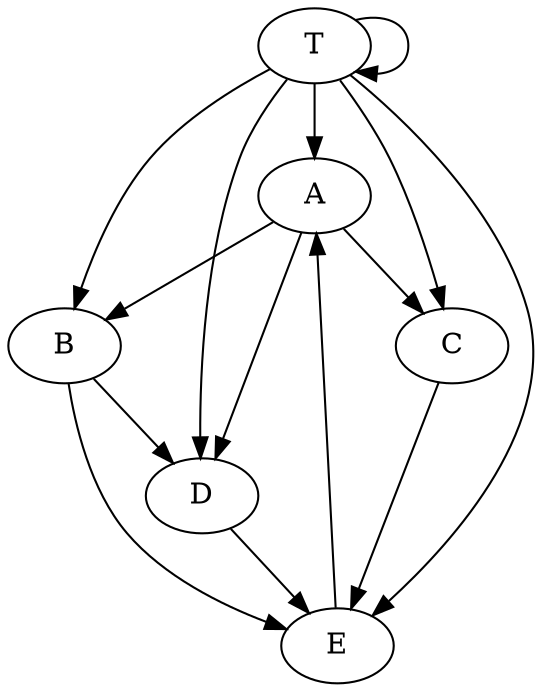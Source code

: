 strict digraph  {
	graph [epsilon="0.001"];
	A -> D;
	A -> B;
	A -> C;
	B -> E;
	B -> D;
	C -> E;
	D -> E;
	E -> A;
	T -> E;
	T -> D;
	T -> A;
	T -> B;
	T -> T;
	T -> C;
}
